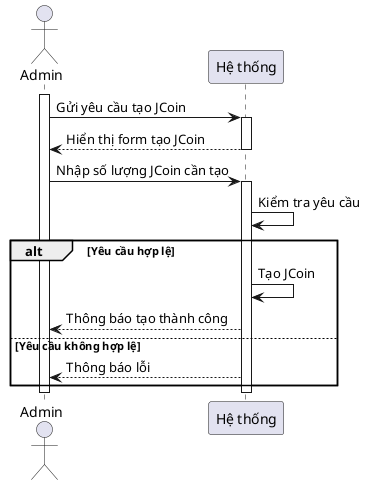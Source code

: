 @startuml   
actor Admin
participant "Hệ thống" as System

activate Admin
Admin -> System: Gửi yêu cầu tạo JCoin
activate System
System --> Admin: Hiển thị form tạo JCoin
deactivate System
Admin -> System: Nhập số lượng JCoin cần tạo
activate System
System -> System: Kiểm tra yêu cầu
alt Yêu cầu hợp lệ
    System -> System: Tạo JCoin
    System --> Admin: Thông báo tạo thành công
else Yêu cầu không hợp lệ
    System --> Admin: Thông báo lỗi
end
deactivate System
deactivate Admin
@enduml